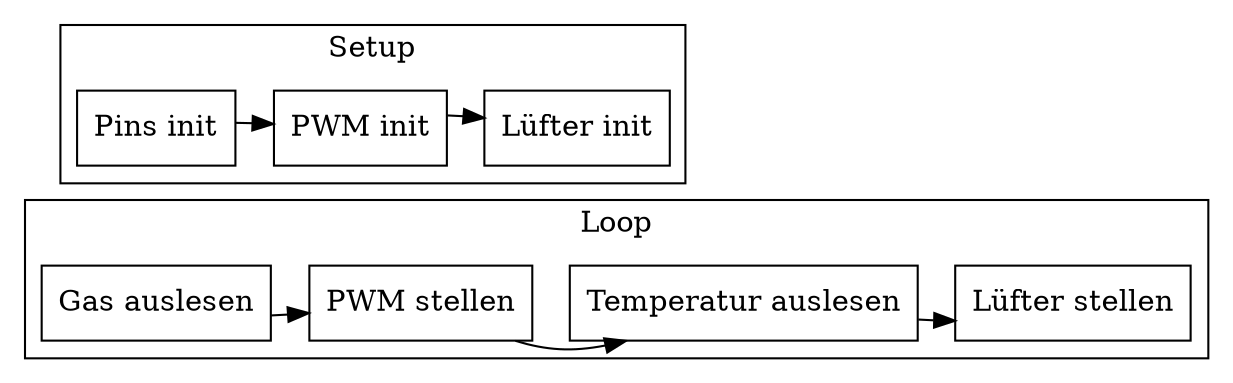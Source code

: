 digraph G
{
    splines=curved;
    node [shape = record];

    subgraph cluster_setup 
    {
        label = "Setup";
        rankdir = LR;
        rank = same;
        {
            "Pins init"; "PWM init"; "Lüfter init";
        }
    }

    subgraph cluster_loop
    {
        label = "Loop";
        rankdir = LR;
        rank = same;
        {
            "Gas auslesen"; "PWM stellen"; "Temperatur auslesen"; "Lüfter stellen";
        }
    }

    "Pins init" -> "PWM init" -> "Lüfter init";
    "Gas auslesen" -> "PWM stellen" -> "Temperatur auslesen" -> "Lüfter stellen";

    "Pins init" -> "Gas auslesen" [style = invis];
}